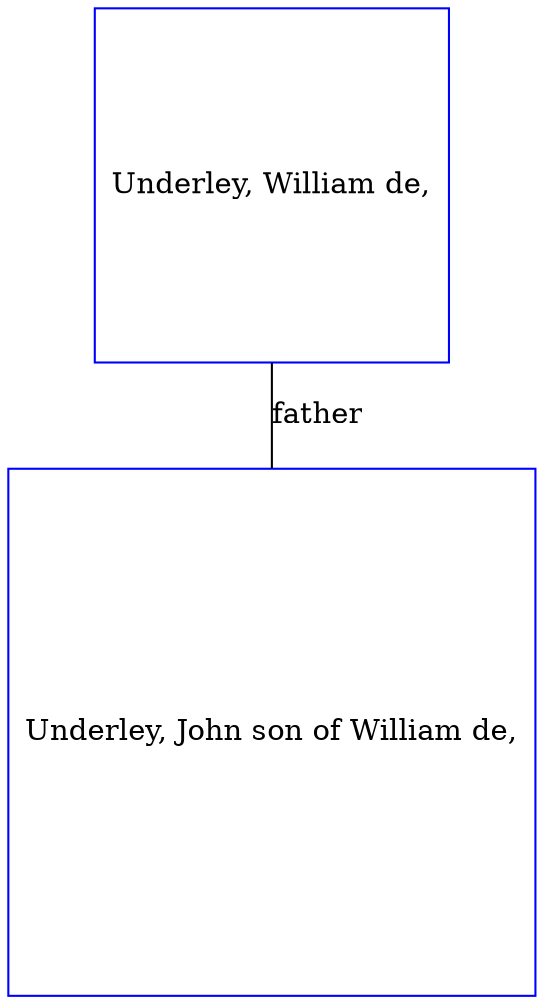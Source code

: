 digraph D {
    edge [dir=none];    node [shape=box];    "009281"   [label="Underley, William de,", shape=box, regular=1, color="blue"] ;
"009280"   [label="Underley, John son of William de,", shape=box, regular=1, color="blue"] ;
009281->009280 [label="father",arrowsize=0.0]; 
}